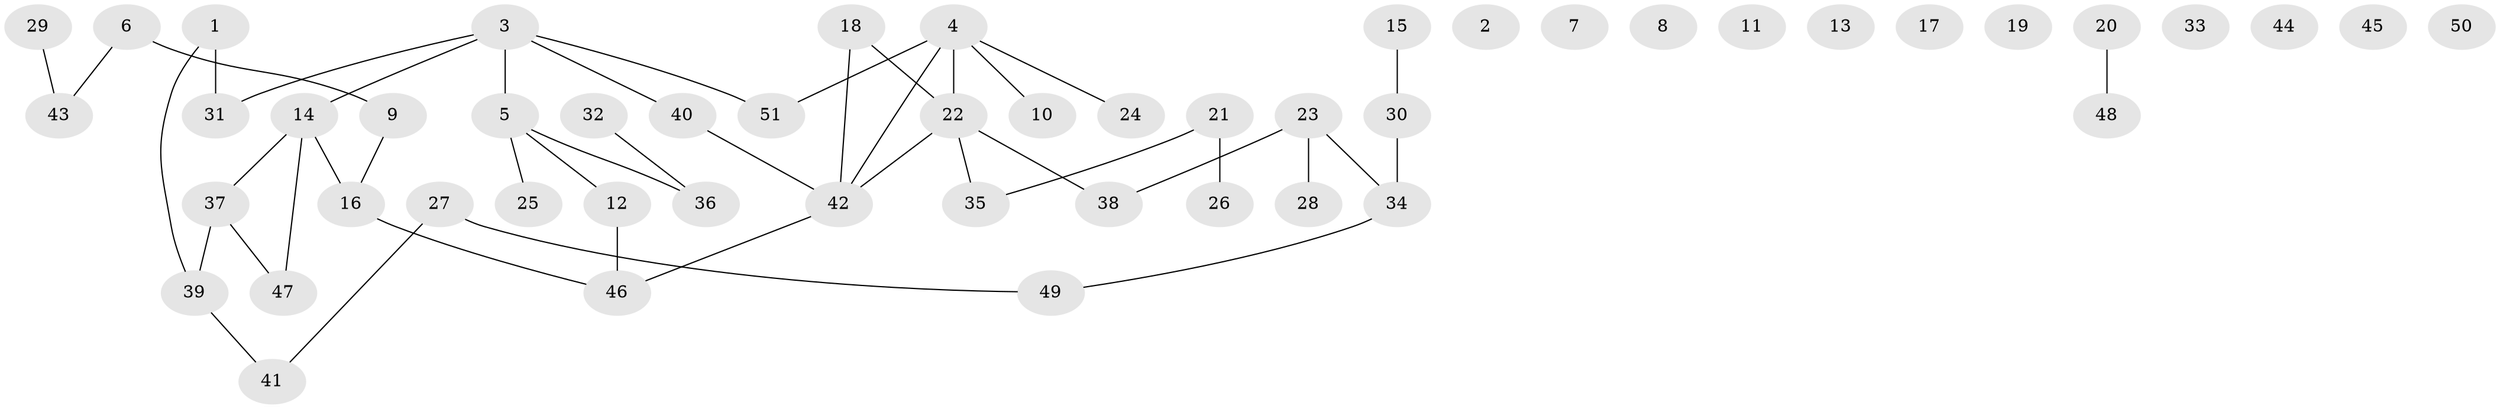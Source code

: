 // coarse degree distribution, {0: 0.3142857142857143, 4: 0.08571428571428572, 1: 0.2571428571428571, 3: 0.05714285714285714, 2: 0.22857142857142856, 6: 0.02857142857142857, 5: 0.02857142857142857}
// Generated by graph-tools (version 1.1) at 2025/42/03/04/25 21:42:46]
// undirected, 51 vertices, 46 edges
graph export_dot {
graph [start="1"]
  node [color=gray90,style=filled];
  1;
  2;
  3;
  4;
  5;
  6;
  7;
  8;
  9;
  10;
  11;
  12;
  13;
  14;
  15;
  16;
  17;
  18;
  19;
  20;
  21;
  22;
  23;
  24;
  25;
  26;
  27;
  28;
  29;
  30;
  31;
  32;
  33;
  34;
  35;
  36;
  37;
  38;
  39;
  40;
  41;
  42;
  43;
  44;
  45;
  46;
  47;
  48;
  49;
  50;
  51;
  1 -- 31;
  1 -- 39;
  3 -- 5;
  3 -- 14;
  3 -- 31;
  3 -- 40;
  3 -- 51;
  4 -- 10;
  4 -- 22;
  4 -- 24;
  4 -- 42;
  4 -- 51;
  5 -- 12;
  5 -- 25;
  5 -- 36;
  6 -- 9;
  6 -- 43;
  9 -- 16;
  12 -- 46;
  14 -- 16;
  14 -- 37;
  14 -- 47;
  15 -- 30;
  16 -- 46;
  18 -- 22;
  18 -- 42;
  20 -- 48;
  21 -- 26;
  21 -- 35;
  22 -- 35;
  22 -- 38;
  22 -- 42;
  23 -- 28;
  23 -- 34;
  23 -- 38;
  27 -- 41;
  27 -- 49;
  29 -- 43;
  30 -- 34;
  32 -- 36;
  34 -- 49;
  37 -- 39;
  37 -- 47;
  39 -- 41;
  40 -- 42;
  42 -- 46;
}
